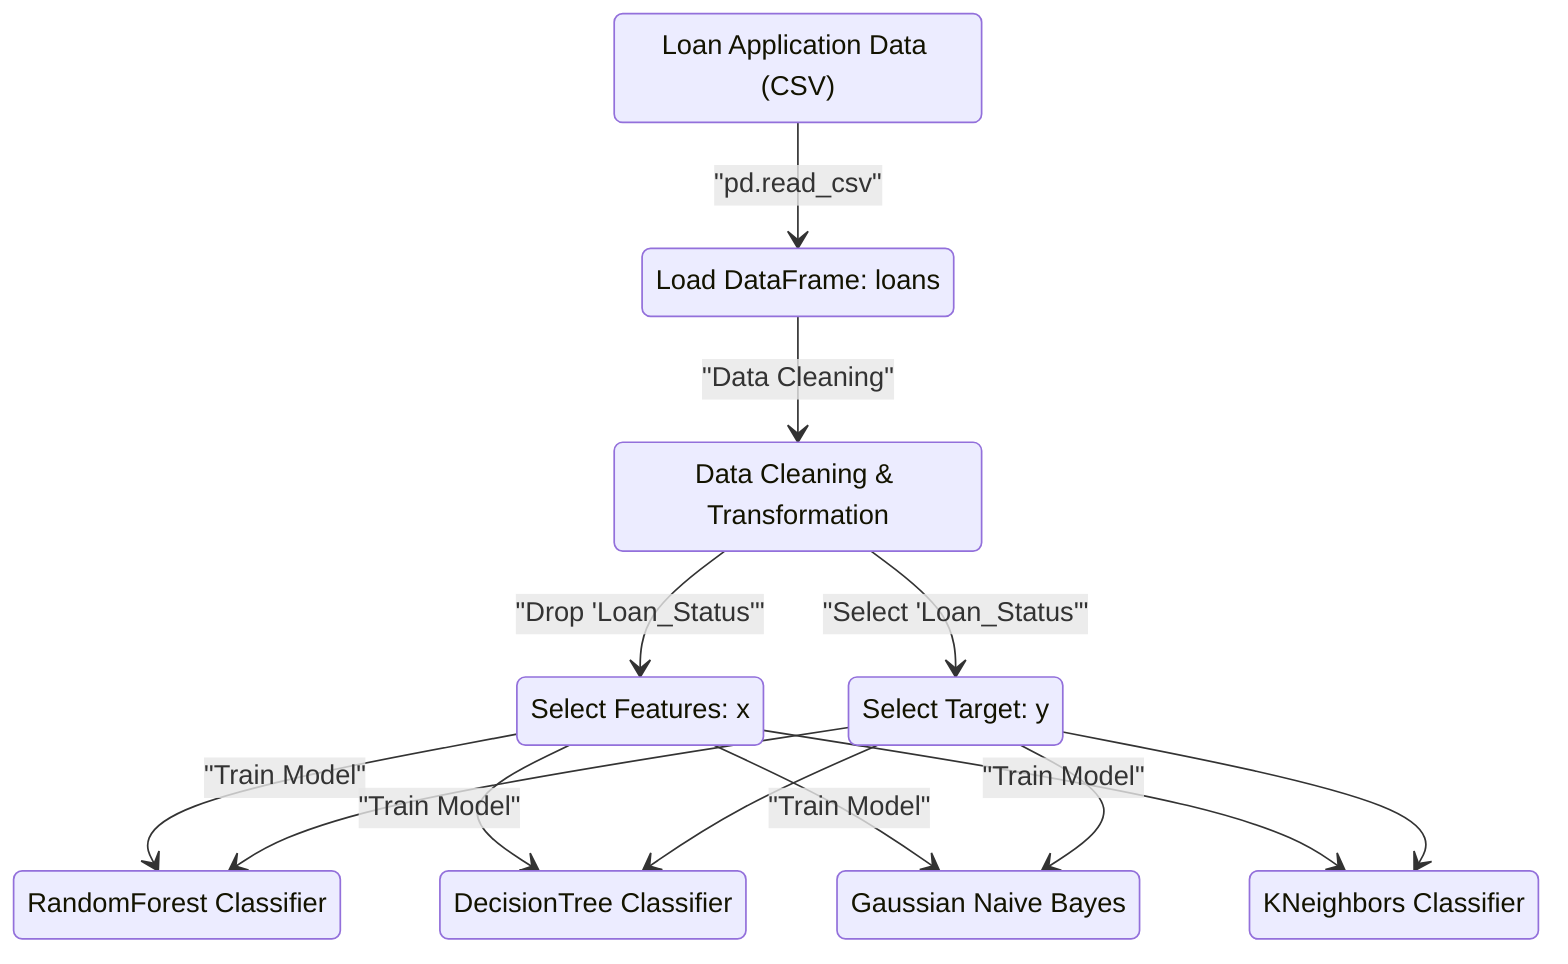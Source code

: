 stateDiagram-v2
    %% Data Source Node
    state "Loan Application Data (CSV)" as csv
    %% Data Loading Node
    state "Load DataFrame: loans" as loans
    %% Data Cleaning Node
    state "Data Cleaning & Transformation" as cleaning
    %% Feature and Target Selection Nodes
    state "Select Features: x" as x
    state "Select Target: y" as y
    
    %% Machine Learning Models Nodes
    state "RandomForest Classifier" as rf
    state "DecisionTree Classifier" as dt
    state "Gaussian Naive Bayes" as gnb
    state "KNeighbors Classifier" as knn
    
    %% Process Flow
    csv --> loans : "pd.read_csv"
    loans --> cleaning : "Data Cleaning"
    cleaning --> x : "Drop 'Loan_Status'"
    cleaning --> y : "Select 'Loan_Status'"
    
    %% Models Training
    x --> rf : "Train Model"
    y --> rf
    x --> dt : "Train Model"
    y --> dt
    x --> gnb : "Train Model"
    y --> gnb
    x --> knn : "Train Model"
    y --> knn